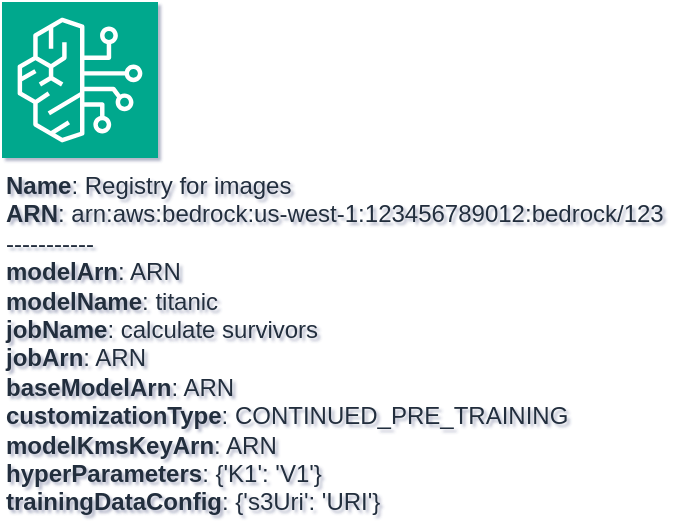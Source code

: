 <mxfile type="MultiCloud">
	<diagram id="diagram_1" name="AWS components">
		<mxGraphModel dx="1015" dy="661" grid="1" gridSize="10" guides="1" tooltips="1" connect="1" arrows="1" fold="1" page="1" pageScale="1" pageWidth="850" pageHeight="1100" math="0" shadow="1">
			<root>
				<mxCell id="0"/>
				<mxCell id="1" parent="0"/>
				<mxCell id="vertex:bedrock:arn:aws:bedrock:us-west-1:123456789012:bedrock/123" value="&lt;b&gt;Name&lt;/b&gt;: Registry for images&lt;BR&gt;&lt;b&gt;ARN&lt;/b&gt;: arn:aws:bedrock:us-west-1:123456789012:bedrock/123&lt;BR&gt;-----------&lt;BR&gt;&lt;b&gt;modelArn&lt;/b&gt;: ARN&lt;BR&gt;&lt;b&gt;modelName&lt;/b&gt;: titanic&lt;BR&gt;&lt;b&gt;jobName&lt;/b&gt;: calculate survivors&lt;BR&gt;&lt;b&gt;jobArn&lt;/b&gt;: ARN&lt;BR&gt;&lt;b&gt;baseModelArn&lt;/b&gt;: ARN&lt;BR&gt;&lt;b&gt;customizationType&lt;/b&gt;: CONTINUED_PRE_TRAINING&lt;BR&gt;&lt;b&gt;modelKmsKeyArn&lt;/b&gt;: ARN&lt;BR&gt;&lt;b&gt;hyperParameters&lt;/b&gt;: {'K1': 'V1'}&lt;BR&gt;&lt;b&gt;trainingDataConfig&lt;/b&gt;: {'s3Uri': 'URI'}" style="sketch=0;outlineConnect=0;fontColor=#232F3E;fillColor=#01A88D;strokeColor=#ffffff;dashed=0;verticalLabelPosition=bottom;verticalAlign=top;align=left;html=1;fontSize=12;fontStyle=0;aspect=fixed;shape=mxgraph.aws4.resourceIcon;resIcon=mxgraph.aws4.bedrock;" parent="1" vertex="1">
					<mxGeometry width="78" height="78" as="geometry"/>
				</mxCell>
			</root>
		</mxGraphModel>
	</diagram>
</mxfile>